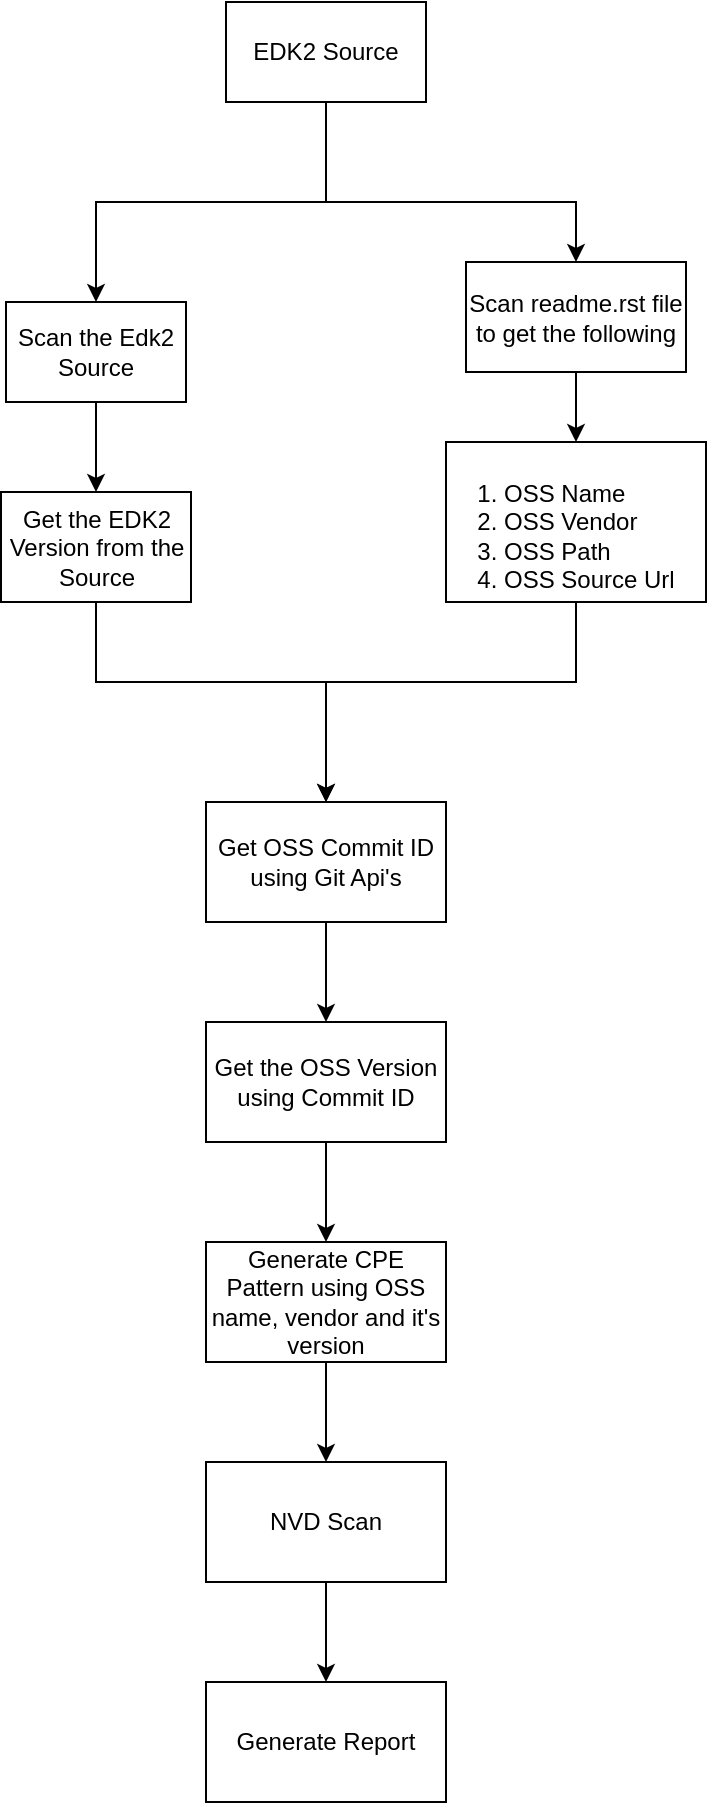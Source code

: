 <mxfile version="20.8.20" type="github"><diagram name="Page-1" id="VCG3KMmHnJHjyx4HyIuV"><mxGraphModel dx="934" dy="544" grid="1" gridSize="10" guides="1" tooltips="1" connect="1" arrows="1" fold="1" page="1" pageScale="1" pageWidth="1654" pageHeight="2336" math="0" shadow="0"><root><mxCell id="0"/><mxCell id="1" parent="0"/><mxCell id="fU3kt85QOJrYf46DFNPR-22" value="" style="edgeStyle=orthogonalEdgeStyle;rounded=0;orthogonalLoop=1;jettySize=auto;html=1;entryX=0.5;entryY=0;entryDx=0;entryDy=0;" edge="1" parent="1" source="fU3kt85QOJrYf46DFNPR-1" target="fU3kt85QOJrYf46DFNPR-2"><mxGeometry relative="1" as="geometry"><mxPoint x="355" y="215" as="targetPoint"/><Array as="points"><mxPoint x="360" y="200"/><mxPoint x="245" y="200"/></Array></mxGeometry></mxCell><mxCell id="fU3kt85QOJrYf46DFNPR-24" value="" style="edgeStyle=orthogonalEdgeStyle;rounded=0;orthogonalLoop=1;jettySize=auto;html=1;entryX=0.5;entryY=0;entryDx=0;entryDy=0;" edge="1" parent="1" source="fU3kt85QOJrYf46DFNPR-1" target="fU3kt85QOJrYf46DFNPR-6"><mxGeometry relative="1" as="geometry"><mxPoint x="480" y="115" as="targetPoint"/><Array as="points"><mxPoint x="360" y="200"/><mxPoint x="485" y="200"/></Array></mxGeometry></mxCell><mxCell id="fU3kt85QOJrYf46DFNPR-1" value="EDK2 Source" style="rounded=0;whiteSpace=wrap;html=1;" vertex="1" parent="1"><mxGeometry x="310" y="100" width="100" height="50" as="geometry"/></mxCell><mxCell id="fU3kt85QOJrYf46DFNPR-29" value="" style="edgeStyle=orthogonalEdgeStyle;rounded=0;orthogonalLoop=1;jettySize=auto;html=1;" edge="1" parent="1" source="fU3kt85QOJrYf46DFNPR-2" target="fU3kt85QOJrYf46DFNPR-27"><mxGeometry relative="1" as="geometry"/></mxCell><mxCell id="fU3kt85QOJrYf46DFNPR-2" value="Scan the Edk2 Source" style="rounded=0;whiteSpace=wrap;html=1;" vertex="1" parent="1"><mxGeometry x="200" y="250" width="90" height="50" as="geometry"/></mxCell><mxCell id="fU3kt85QOJrYf46DFNPR-36" style="edgeStyle=orthogonalEdgeStyle;rounded=0;orthogonalLoop=1;jettySize=auto;html=1;entryX=0.5;entryY=0;entryDx=0;entryDy=0;" edge="1" parent="1" source="fU3kt85QOJrYf46DFNPR-4" target="fU3kt85QOJrYf46DFNPR-32"><mxGeometry relative="1" as="geometry"><Array as="points"><mxPoint x="485" y="440"/><mxPoint x="360" y="440"/></Array></mxGeometry></mxCell><mxCell id="fU3kt85QOJrYf46DFNPR-4" value="&lt;div style=&quot;text-align: justify;&quot;&gt;&lt;br&gt;&lt;/div&gt;&lt;div style=&quot;text-align: justify;&quot;&gt;1. OSS Name&lt;/div&gt;&lt;div style=&quot;text-align: justify;&quot;&gt;2. OSS Vendor&lt;/div&gt;&lt;div style=&quot;text-align: justify;&quot;&gt;3. OSS Path&lt;/div&gt;&lt;div style=&quot;text-align: left;&quot;&gt;4. OSS Source Url&lt;/div&gt;" style="whiteSpace=wrap;html=1;rounded=0;" vertex="1" parent="1"><mxGeometry x="420" y="320" width="130" height="80" as="geometry"/></mxCell><mxCell id="fU3kt85QOJrYf46DFNPR-26" value="" style="edgeStyle=orthogonalEdgeStyle;rounded=0;orthogonalLoop=1;jettySize=auto;html=1;" edge="1" parent="1" source="fU3kt85QOJrYf46DFNPR-6" target="fU3kt85QOJrYf46DFNPR-4"><mxGeometry relative="1" as="geometry"/></mxCell><mxCell id="fU3kt85QOJrYf46DFNPR-6" value="Scan readme.rst file to get the following" style="rounded=0;whiteSpace=wrap;html=1;" vertex="1" parent="1"><mxGeometry x="430" y="230" width="110" height="55" as="geometry"/></mxCell><mxCell id="fU3kt85QOJrYf46DFNPR-35" style="edgeStyle=orthogonalEdgeStyle;rounded=0;orthogonalLoop=1;jettySize=auto;html=1;" edge="1" parent="1" source="fU3kt85QOJrYf46DFNPR-27" target="fU3kt85QOJrYf46DFNPR-32"><mxGeometry relative="1" as="geometry"><Array as="points"><mxPoint x="245" y="440"/><mxPoint x="360" y="440"/></Array></mxGeometry></mxCell><mxCell id="fU3kt85QOJrYf46DFNPR-27" value="Get the EDK2 Version from the Source" style="rounded=0;whiteSpace=wrap;html=1;" vertex="1" parent="1"><mxGeometry x="197.5" y="345" width="95" height="55" as="geometry"/></mxCell><mxCell id="fU3kt85QOJrYf46DFNPR-38" value="" style="edgeStyle=orthogonalEdgeStyle;rounded=0;orthogonalLoop=1;jettySize=auto;html=1;" edge="1" parent="1" source="fU3kt85QOJrYf46DFNPR-32" target="fU3kt85QOJrYf46DFNPR-37"><mxGeometry relative="1" as="geometry"/></mxCell><mxCell id="fU3kt85QOJrYf46DFNPR-32" value="Get&amp;nbsp;OSS Commit ID using Git Api's" style="rounded=0;whiteSpace=wrap;html=1;" vertex="1" parent="1"><mxGeometry x="300" y="500" width="120" height="60" as="geometry"/></mxCell><mxCell id="fU3kt85QOJrYf46DFNPR-40" value="" style="edgeStyle=orthogonalEdgeStyle;rounded=0;orthogonalLoop=1;jettySize=auto;html=1;" edge="1" parent="1" source="fU3kt85QOJrYf46DFNPR-37" target="fU3kt85QOJrYf46DFNPR-39"><mxGeometry relative="1" as="geometry"/></mxCell><mxCell id="fU3kt85QOJrYf46DFNPR-37" value="Get the OSS Version using Commit ID" style="rounded=0;whiteSpace=wrap;html=1;" vertex="1" parent="1"><mxGeometry x="300" y="610" width="120" height="60" as="geometry"/></mxCell><mxCell id="fU3kt85QOJrYf46DFNPR-42" value="" style="edgeStyle=orthogonalEdgeStyle;rounded=0;orthogonalLoop=1;jettySize=auto;html=1;" edge="1" parent="1" source="fU3kt85QOJrYf46DFNPR-39" target="fU3kt85QOJrYf46DFNPR-41"><mxGeometry relative="1" as="geometry"/></mxCell><mxCell id="fU3kt85QOJrYf46DFNPR-39" value="Generate CPE Pattern using OSS name, vendor and it's version" style="whiteSpace=wrap;html=1;rounded=0;" vertex="1" parent="1"><mxGeometry x="300" y="720" width="120" height="60" as="geometry"/></mxCell><mxCell id="fU3kt85QOJrYf46DFNPR-44" value="" style="edgeStyle=orthogonalEdgeStyle;rounded=0;orthogonalLoop=1;jettySize=auto;html=1;" edge="1" parent="1" source="fU3kt85QOJrYf46DFNPR-41" target="fU3kt85QOJrYf46DFNPR-43"><mxGeometry relative="1" as="geometry"/></mxCell><mxCell id="fU3kt85QOJrYf46DFNPR-41" value="NVD Scan" style="whiteSpace=wrap;html=1;rounded=0;" vertex="1" parent="1"><mxGeometry x="300" y="830" width="120" height="60" as="geometry"/></mxCell><mxCell id="fU3kt85QOJrYf46DFNPR-43" value="Generate Report" style="whiteSpace=wrap;html=1;rounded=0;" vertex="1" parent="1"><mxGeometry x="300" y="940" width="120" height="60" as="geometry"/></mxCell></root></mxGraphModel></diagram></mxfile>